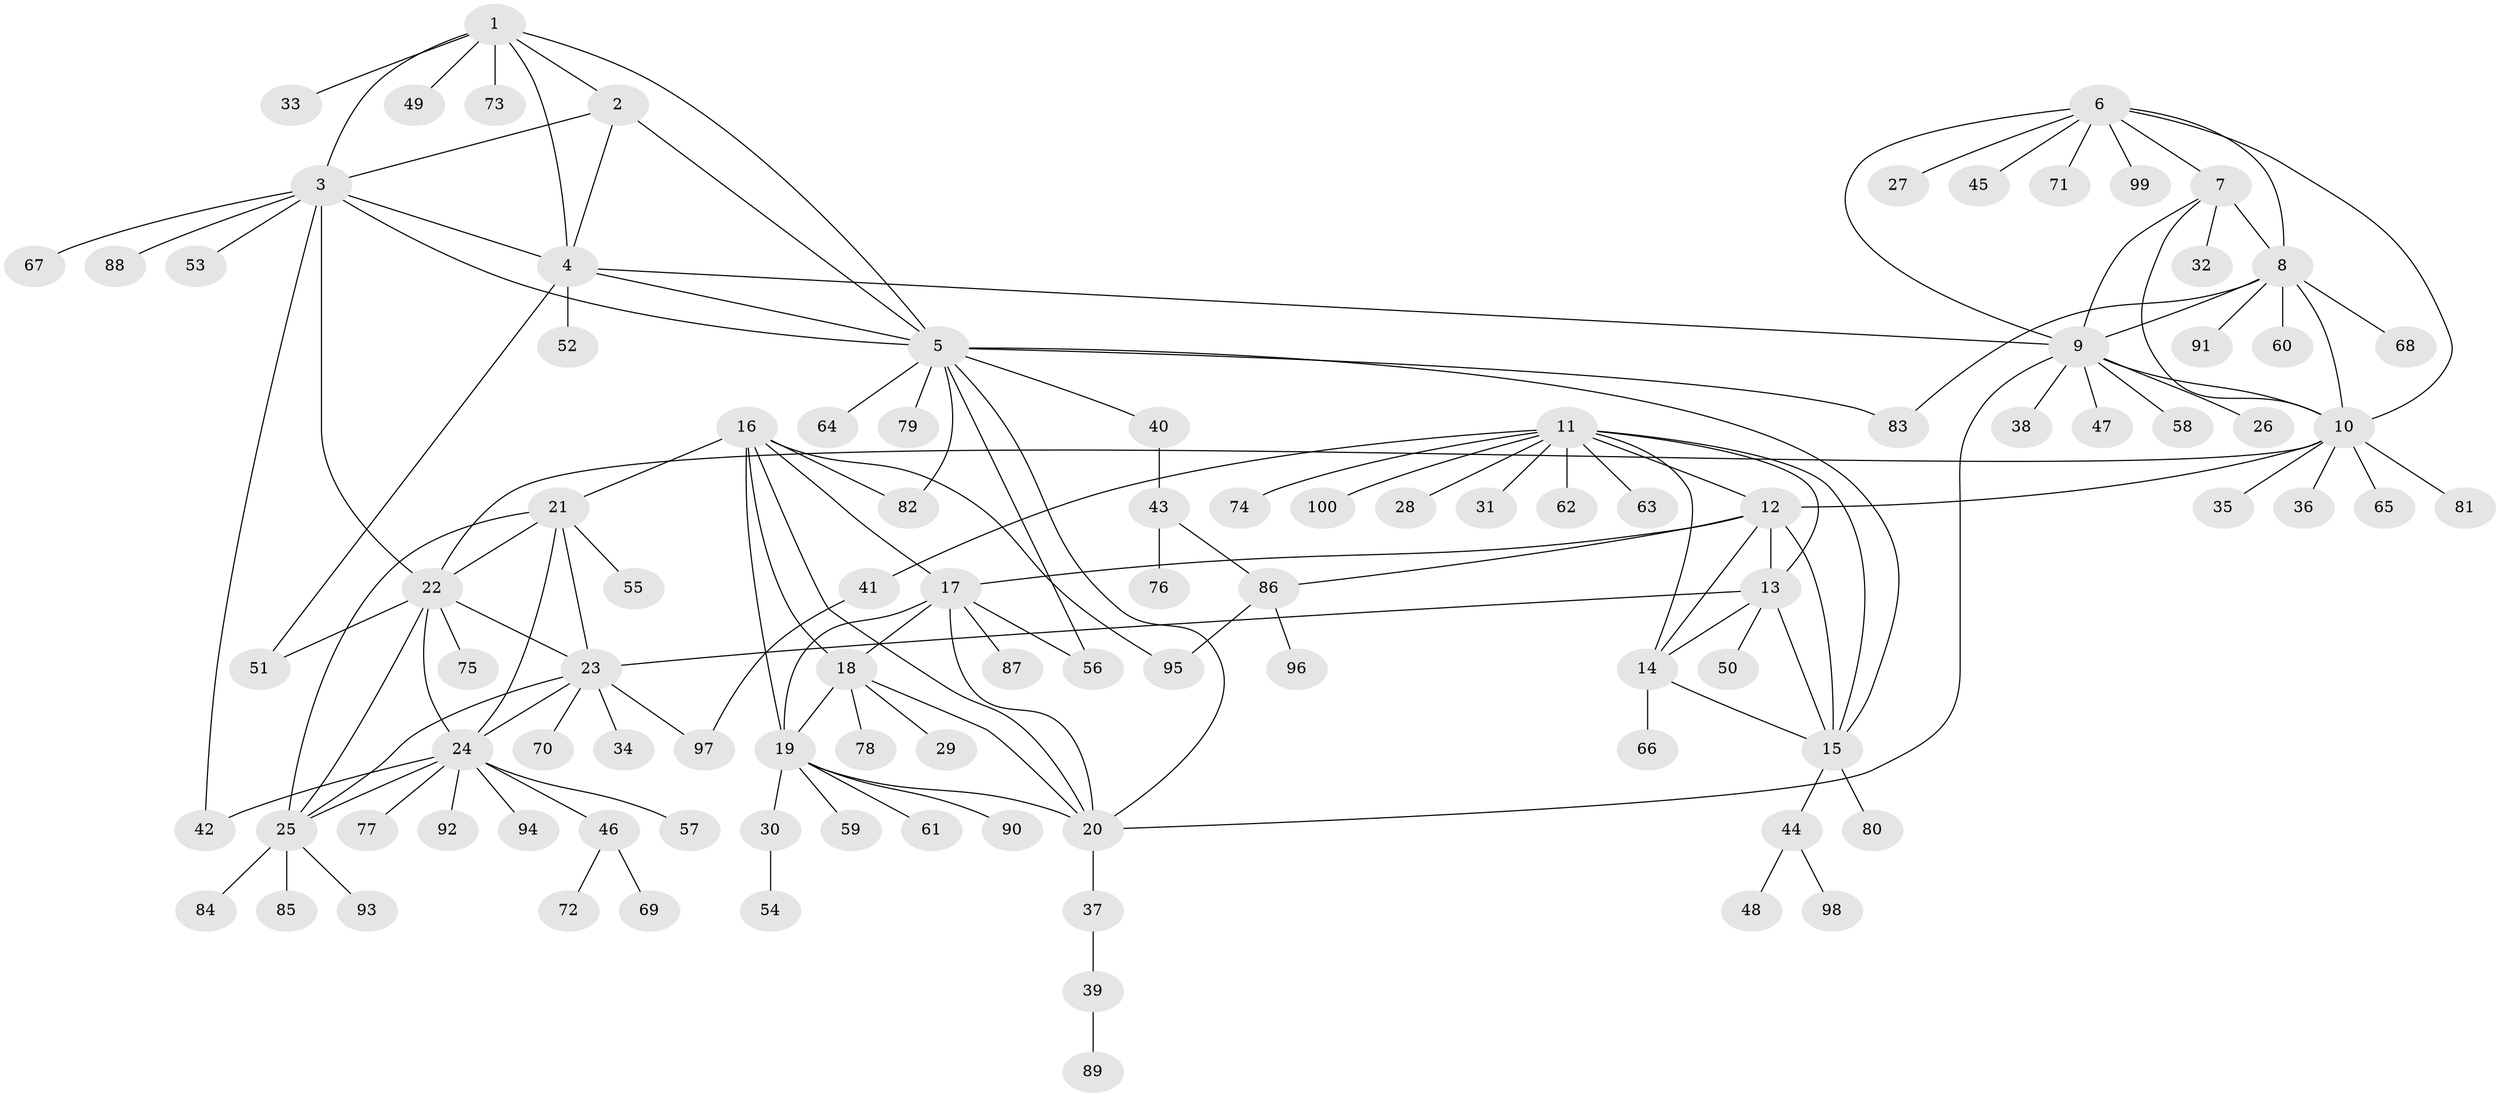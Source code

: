 // coarse degree distribution, {10: 0.038461538461538464, 4: 0.02564102564102564, 7: 0.038461538461538464, 5: 0.038461538461538464, 9: 0.038461538461538464, 13: 0.01282051282051282, 3: 0.05128205128205128, 6: 0.02564102564102564, 11: 0.01282051282051282, 1: 0.6025641025641025, 2: 0.11538461538461539}
// Generated by graph-tools (version 1.1) at 2025/52/02/27/25 19:52:14]
// undirected, 100 vertices, 143 edges
graph export_dot {
graph [start="1"]
  node [color=gray90,style=filled];
  1;
  2;
  3;
  4;
  5;
  6;
  7;
  8;
  9;
  10;
  11;
  12;
  13;
  14;
  15;
  16;
  17;
  18;
  19;
  20;
  21;
  22;
  23;
  24;
  25;
  26;
  27;
  28;
  29;
  30;
  31;
  32;
  33;
  34;
  35;
  36;
  37;
  38;
  39;
  40;
  41;
  42;
  43;
  44;
  45;
  46;
  47;
  48;
  49;
  50;
  51;
  52;
  53;
  54;
  55;
  56;
  57;
  58;
  59;
  60;
  61;
  62;
  63;
  64;
  65;
  66;
  67;
  68;
  69;
  70;
  71;
  72;
  73;
  74;
  75;
  76;
  77;
  78;
  79;
  80;
  81;
  82;
  83;
  84;
  85;
  86;
  87;
  88;
  89;
  90;
  91;
  92;
  93;
  94;
  95;
  96;
  97;
  98;
  99;
  100;
  1 -- 2;
  1 -- 3;
  1 -- 4;
  1 -- 5;
  1 -- 33;
  1 -- 49;
  1 -- 73;
  2 -- 3;
  2 -- 4;
  2 -- 5;
  3 -- 4;
  3 -- 5;
  3 -- 22;
  3 -- 42;
  3 -- 53;
  3 -- 67;
  3 -- 88;
  4 -- 5;
  4 -- 9;
  4 -- 51;
  4 -- 52;
  5 -- 15;
  5 -- 20;
  5 -- 40;
  5 -- 56;
  5 -- 64;
  5 -- 79;
  5 -- 82;
  5 -- 83;
  6 -- 7;
  6 -- 8;
  6 -- 9;
  6 -- 10;
  6 -- 27;
  6 -- 45;
  6 -- 71;
  6 -- 99;
  7 -- 8;
  7 -- 9;
  7 -- 10;
  7 -- 32;
  8 -- 9;
  8 -- 10;
  8 -- 60;
  8 -- 68;
  8 -- 83;
  8 -- 91;
  9 -- 10;
  9 -- 20;
  9 -- 26;
  9 -- 38;
  9 -- 47;
  9 -- 58;
  10 -- 12;
  10 -- 22;
  10 -- 35;
  10 -- 36;
  10 -- 65;
  10 -- 81;
  11 -- 12;
  11 -- 13;
  11 -- 14;
  11 -- 15;
  11 -- 28;
  11 -- 31;
  11 -- 41;
  11 -- 62;
  11 -- 63;
  11 -- 74;
  11 -- 100;
  12 -- 13;
  12 -- 14;
  12 -- 15;
  12 -- 17;
  12 -- 86;
  13 -- 14;
  13 -- 15;
  13 -- 23;
  13 -- 50;
  14 -- 15;
  14 -- 66;
  15 -- 44;
  15 -- 80;
  16 -- 17;
  16 -- 18;
  16 -- 19;
  16 -- 20;
  16 -- 21;
  16 -- 82;
  16 -- 95;
  17 -- 18;
  17 -- 19;
  17 -- 20;
  17 -- 56;
  17 -- 87;
  18 -- 19;
  18 -- 20;
  18 -- 29;
  18 -- 78;
  19 -- 20;
  19 -- 30;
  19 -- 59;
  19 -- 61;
  19 -- 90;
  20 -- 37;
  21 -- 22;
  21 -- 23;
  21 -- 24;
  21 -- 25;
  21 -- 55;
  22 -- 23;
  22 -- 24;
  22 -- 25;
  22 -- 51;
  22 -- 75;
  23 -- 24;
  23 -- 25;
  23 -- 34;
  23 -- 70;
  23 -- 97;
  24 -- 25;
  24 -- 42;
  24 -- 46;
  24 -- 57;
  24 -- 77;
  24 -- 92;
  24 -- 94;
  25 -- 84;
  25 -- 85;
  25 -- 93;
  30 -- 54;
  37 -- 39;
  39 -- 89;
  40 -- 43;
  41 -- 97;
  43 -- 76;
  43 -- 86;
  44 -- 48;
  44 -- 98;
  46 -- 69;
  46 -- 72;
  86 -- 95;
  86 -- 96;
}
